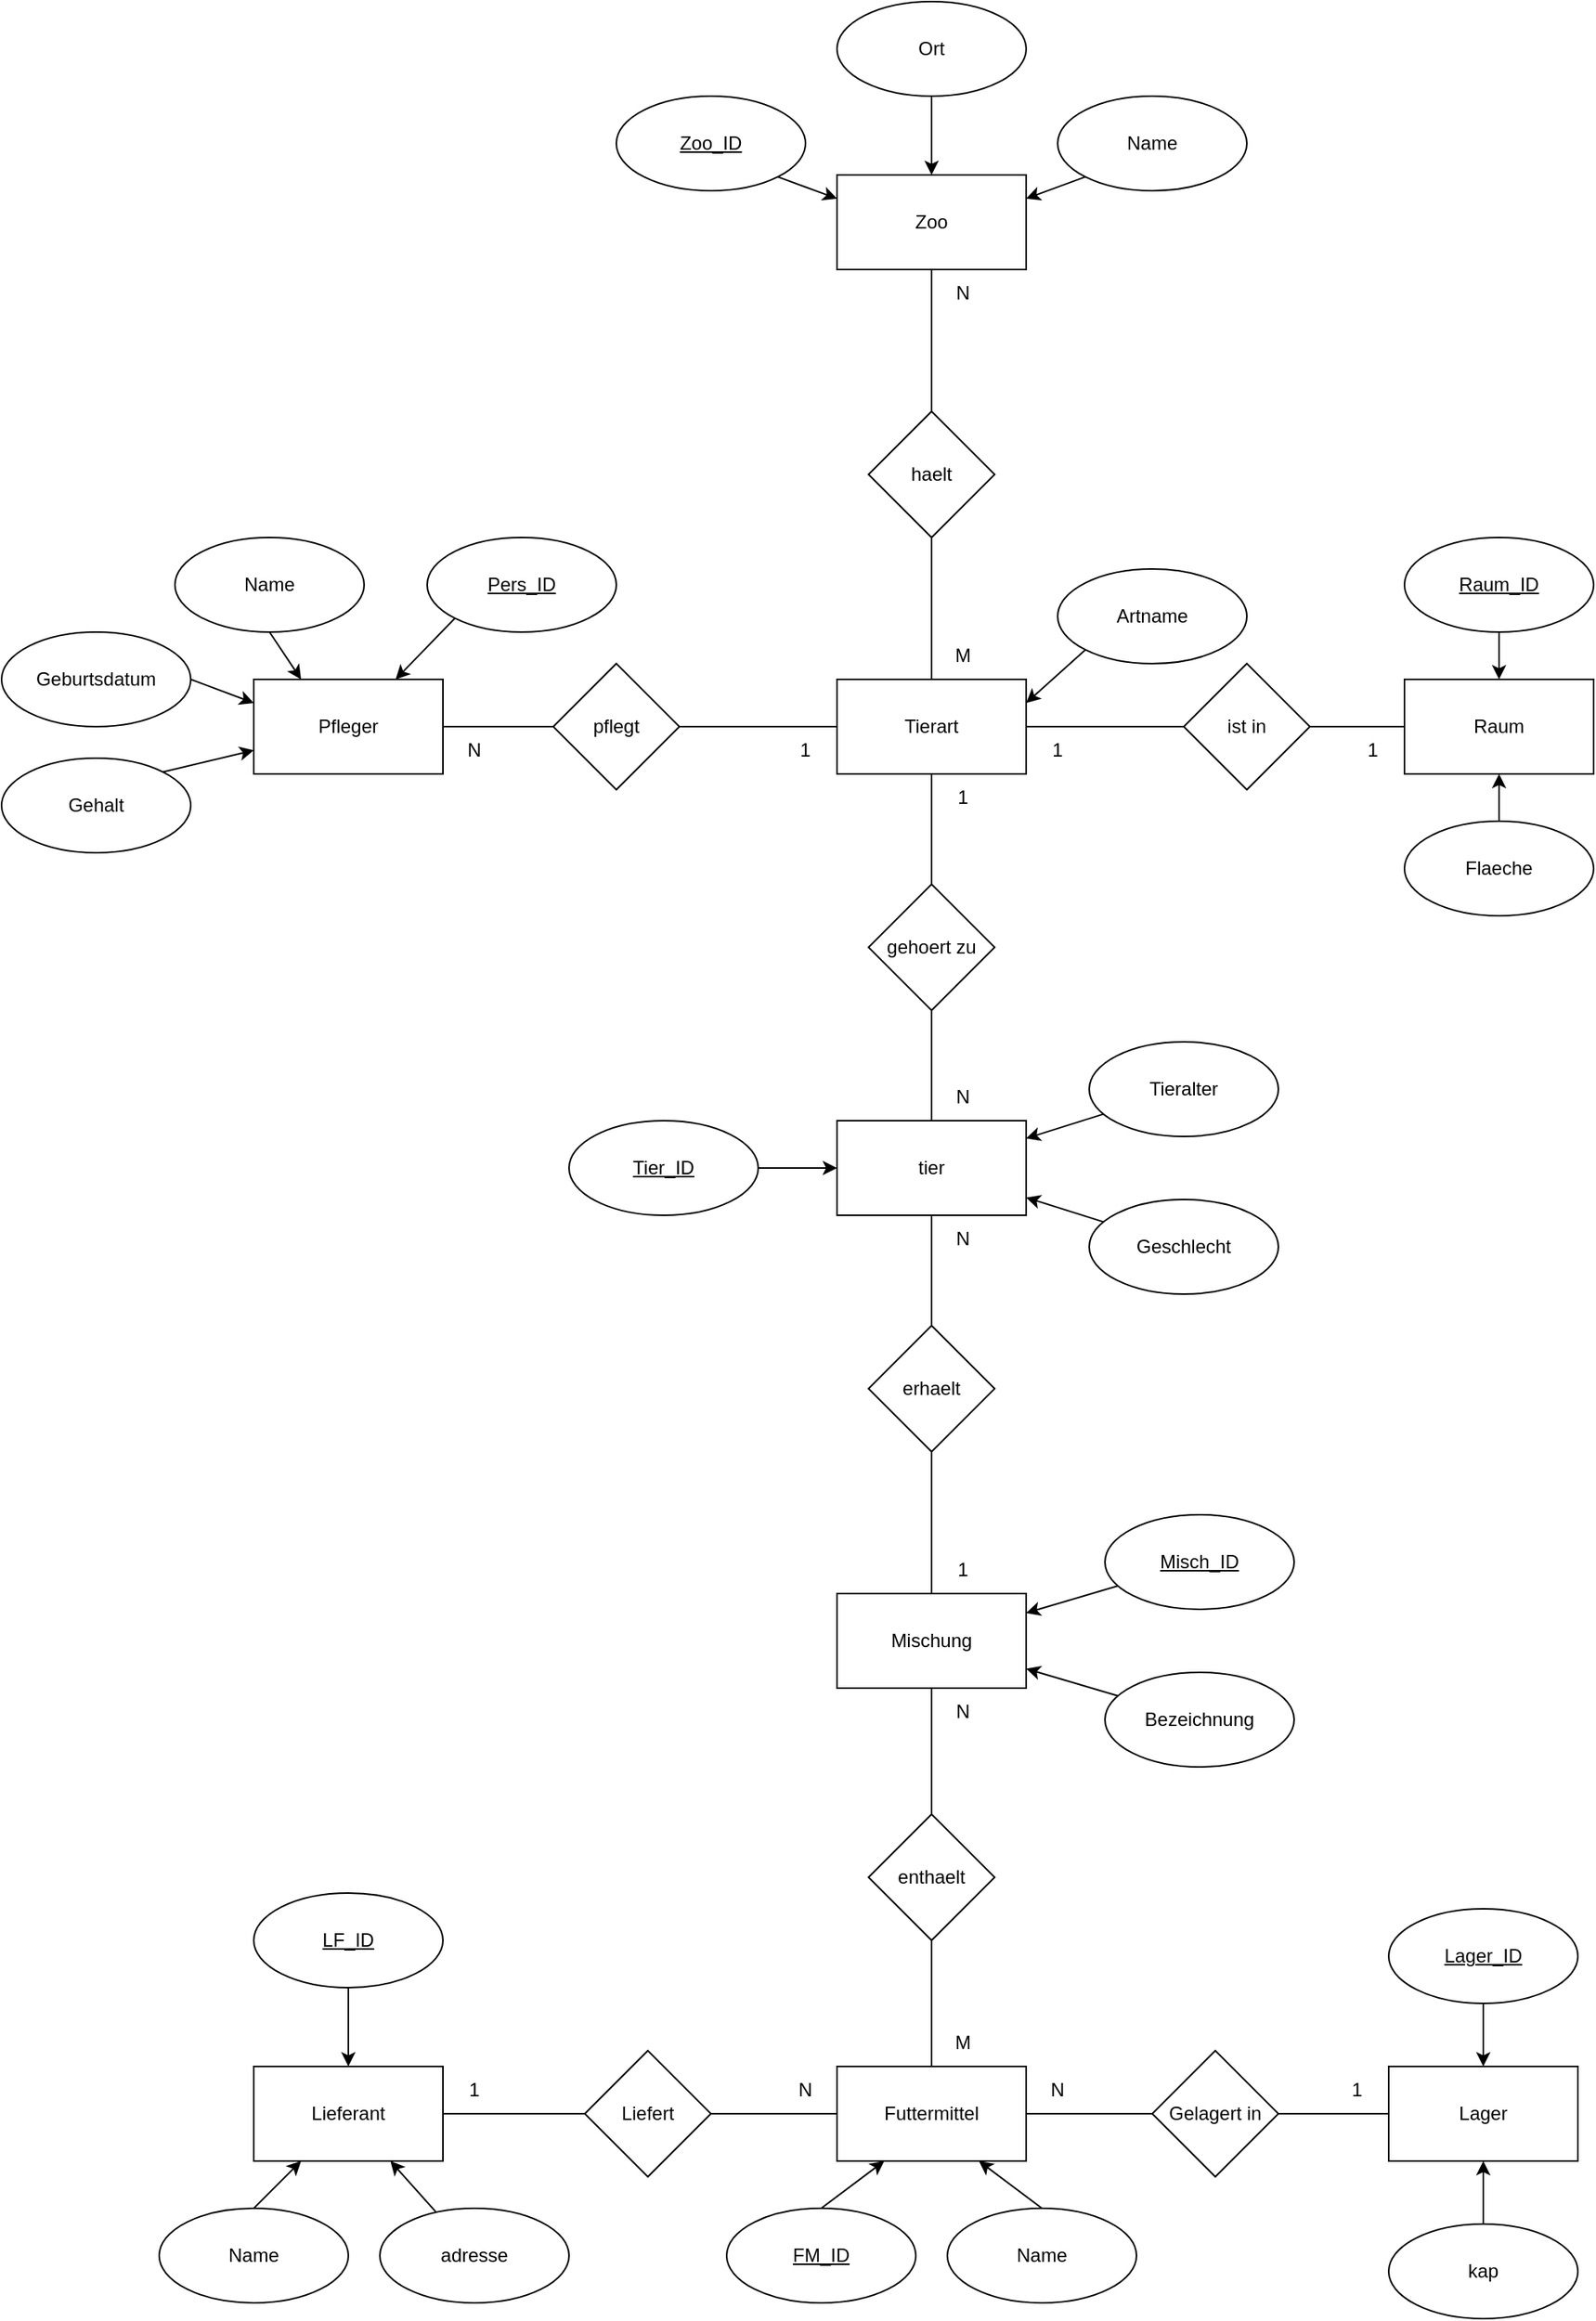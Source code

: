 <mxfile version="22.1.5" type="github">
  <diagram id="R2lEEEUBdFMjLlhIrx00" name="Page-1">
    <mxGraphModel dx="2781" dy="888" grid="1" gridSize="10" guides="1" tooltips="1" connect="1" arrows="1" fold="1" page="1" pageScale="1" pageWidth="850" pageHeight="1100" math="0" shadow="0" extFonts="Permanent Marker^https://fonts.googleapis.com/css?family=Permanent+Marker">
      <root>
        <mxCell id="0" />
        <mxCell id="1" parent="0" />
        <mxCell id="ToTtGPNyFrBChNgWNfNL-56" value="Zoo" style="rounded=0;whiteSpace=wrap;html=1;" vertex="1" parent="1">
          <mxGeometry x="330" y="410" width="120" height="60" as="geometry" />
        </mxCell>
        <mxCell id="ToTtGPNyFrBChNgWNfNL-62" style="edgeStyle=none;rounded=0;orthogonalLoop=1;jettySize=auto;html=1;exitX=1;exitY=1;exitDx=0;exitDy=0;entryX=0;entryY=0.25;entryDx=0;entryDy=0;" edge="1" parent="1" source="ToTtGPNyFrBChNgWNfNL-58" target="ToTtGPNyFrBChNgWNfNL-56">
          <mxGeometry relative="1" as="geometry" />
        </mxCell>
        <mxCell id="ToTtGPNyFrBChNgWNfNL-58" value="&lt;u&gt;Zoo_ID&lt;/u&gt;" style="ellipse;whiteSpace=wrap;html=1;" vertex="1" parent="1">
          <mxGeometry x="190" y="360" width="120" height="60" as="geometry" />
        </mxCell>
        <mxCell id="ToTtGPNyFrBChNgWNfNL-63" style="edgeStyle=none;rounded=0;orthogonalLoop=1;jettySize=auto;html=1;exitX=0;exitY=1;exitDx=0;exitDy=0;entryX=1;entryY=0.25;entryDx=0;entryDy=0;" edge="1" parent="1" source="ToTtGPNyFrBChNgWNfNL-59" target="ToTtGPNyFrBChNgWNfNL-56">
          <mxGeometry relative="1" as="geometry" />
        </mxCell>
        <mxCell id="ToTtGPNyFrBChNgWNfNL-59" value="Name" style="ellipse;whiteSpace=wrap;html=1;" vertex="1" parent="1">
          <mxGeometry x="470" y="360" width="120" height="60" as="geometry" />
        </mxCell>
        <mxCell id="ToTtGPNyFrBChNgWNfNL-61" style="edgeStyle=none;rounded=0;orthogonalLoop=1;jettySize=auto;html=1;exitX=0.5;exitY=1;exitDx=0;exitDy=0;entryX=0.5;entryY=0;entryDx=0;entryDy=0;" edge="1" parent="1" source="ToTtGPNyFrBChNgWNfNL-60" target="ToTtGPNyFrBChNgWNfNL-56">
          <mxGeometry relative="1" as="geometry" />
        </mxCell>
        <mxCell id="ToTtGPNyFrBChNgWNfNL-60" value="Ort" style="ellipse;whiteSpace=wrap;html=1;" vertex="1" parent="1">
          <mxGeometry x="330" y="300" width="120" height="60" as="geometry" />
        </mxCell>
        <mxCell id="ToTtGPNyFrBChNgWNfNL-68" value="haelt" style="rhombus;whiteSpace=wrap;html=1;rounded=0;" vertex="1" parent="1">
          <mxGeometry x="350" y="560" width="80" height="80" as="geometry" />
        </mxCell>
        <mxCell id="ToTtGPNyFrBChNgWNfNL-71" value="" style="endArrow=none;html=1;rounded=0;entryX=0.5;entryY=1;entryDx=0;entryDy=0;exitX=0.5;exitY=0;exitDx=0;exitDy=0;" edge="1" parent="1" source="ToTtGPNyFrBChNgWNfNL-68" target="ToTtGPNyFrBChNgWNfNL-56">
          <mxGeometry width="50" height="50" relative="1" as="geometry">
            <mxPoint x="460" y="550" as="sourcePoint" />
            <mxPoint x="390" y="520" as="targetPoint" />
          </mxGeometry>
        </mxCell>
        <mxCell id="ToTtGPNyFrBChNgWNfNL-72" value="Tierart" style="whiteSpace=wrap;html=1;rounded=0;" vertex="1" parent="1">
          <mxGeometry x="330" y="730" width="120" height="60" as="geometry" />
        </mxCell>
        <mxCell id="ToTtGPNyFrBChNgWNfNL-78" style="edgeStyle=none;rounded=0;orthogonalLoop=1;jettySize=auto;html=1;exitX=0;exitY=1;exitDx=0;exitDy=0;entryX=1;entryY=0.25;entryDx=0;entryDy=0;" edge="1" parent="1" source="ToTtGPNyFrBChNgWNfNL-76" target="ToTtGPNyFrBChNgWNfNL-72">
          <mxGeometry relative="1" as="geometry" />
        </mxCell>
        <mxCell id="ToTtGPNyFrBChNgWNfNL-76" value="Artname" style="ellipse;whiteSpace=wrap;html=1;" vertex="1" parent="1">
          <mxGeometry x="470" y="660" width="120" height="60" as="geometry" />
        </mxCell>
        <mxCell id="ToTtGPNyFrBChNgWNfNL-77" value="" style="endArrow=none;html=1;rounded=0;entryX=0.5;entryY=1;entryDx=0;entryDy=0;exitX=0.5;exitY=0;exitDx=0;exitDy=0;" edge="1" parent="1" source="ToTtGPNyFrBChNgWNfNL-72" target="ToTtGPNyFrBChNgWNfNL-68">
          <mxGeometry width="50" height="50" relative="1" as="geometry">
            <mxPoint x="270" y="760" as="sourcePoint" />
            <mxPoint x="270" y="670" as="targetPoint" />
          </mxGeometry>
        </mxCell>
        <mxCell id="ToTtGPNyFrBChNgWNfNL-79" value="ist in" style="rhombus;whiteSpace=wrap;html=1;rounded=0;" vertex="1" parent="1">
          <mxGeometry x="550" y="720" width="80" height="80" as="geometry" />
        </mxCell>
        <mxCell id="ToTtGPNyFrBChNgWNfNL-81" value="" style="endArrow=none;html=1;rounded=0;exitX=1;exitY=0.5;exitDx=0;exitDy=0;entryX=0;entryY=0.5;entryDx=0;entryDy=0;" edge="1" parent="1" source="ToTtGPNyFrBChNgWNfNL-72" target="ToTtGPNyFrBChNgWNfNL-79">
          <mxGeometry width="50" height="50" relative="1" as="geometry">
            <mxPoint x="500" y="790" as="sourcePoint" />
            <mxPoint x="550" y="740" as="targetPoint" />
          </mxGeometry>
        </mxCell>
        <mxCell id="ToTtGPNyFrBChNgWNfNL-82" value="Raum" style="whiteSpace=wrap;html=1;rounded=0;" vertex="1" parent="1">
          <mxGeometry x="690" y="730" width="120" height="60" as="geometry" />
        </mxCell>
        <mxCell id="ToTtGPNyFrBChNgWNfNL-85" style="edgeStyle=none;rounded=0;orthogonalLoop=1;jettySize=auto;html=1;exitX=0.5;exitY=1;exitDx=0;exitDy=0;entryX=0.5;entryY=0;entryDx=0;entryDy=0;" edge="1" parent="1" source="ToTtGPNyFrBChNgWNfNL-84" target="ToTtGPNyFrBChNgWNfNL-82">
          <mxGeometry relative="1" as="geometry" />
        </mxCell>
        <mxCell id="ToTtGPNyFrBChNgWNfNL-84" value="&lt;u&gt;Raum_ID&lt;/u&gt;" style="ellipse;whiteSpace=wrap;html=1;" vertex="1" parent="1">
          <mxGeometry x="690" y="640" width="120" height="60" as="geometry" />
        </mxCell>
        <mxCell id="ToTtGPNyFrBChNgWNfNL-87" style="edgeStyle=none;rounded=0;orthogonalLoop=1;jettySize=auto;html=1;exitX=0.5;exitY=0;exitDx=0;exitDy=0;entryX=0.5;entryY=1;entryDx=0;entryDy=0;" edge="1" parent="1" source="ToTtGPNyFrBChNgWNfNL-86" target="ToTtGPNyFrBChNgWNfNL-82">
          <mxGeometry relative="1" as="geometry" />
        </mxCell>
        <mxCell id="ToTtGPNyFrBChNgWNfNL-86" value="Flaeche" style="ellipse;whiteSpace=wrap;html=1;" vertex="1" parent="1">
          <mxGeometry x="690" y="820" width="120" height="60" as="geometry" />
        </mxCell>
        <mxCell id="ToTtGPNyFrBChNgWNfNL-88" value="pflegt" style="rhombus;whiteSpace=wrap;html=1;rounded=0;" vertex="1" parent="1">
          <mxGeometry x="150" y="720" width="80" height="80" as="geometry" />
        </mxCell>
        <mxCell id="ToTtGPNyFrBChNgWNfNL-90" value="Pfleger" style="whiteSpace=wrap;html=1;rounded=0;" vertex="1" parent="1">
          <mxGeometry x="-40" y="730" width="120" height="60" as="geometry" />
        </mxCell>
        <mxCell id="ToTtGPNyFrBChNgWNfNL-92" value="" style="endArrow=none;html=1;rounded=0;entryX=0;entryY=0.5;entryDx=0;entryDy=0;exitX=1;exitY=0.5;exitDx=0;exitDy=0;" edge="1" parent="1" source="ToTtGPNyFrBChNgWNfNL-88" target="ToTtGPNyFrBChNgWNfNL-72">
          <mxGeometry width="50" height="50" relative="1" as="geometry">
            <mxPoint x="280" y="770" as="sourcePoint" />
            <mxPoint x="280" y="680" as="targetPoint" />
          </mxGeometry>
        </mxCell>
        <mxCell id="ToTtGPNyFrBChNgWNfNL-93" value="" style="endArrow=none;html=1;rounded=0;entryX=0;entryY=0.5;entryDx=0;entryDy=0;exitX=1;exitY=0.5;exitDx=0;exitDy=0;" edge="1" parent="1" source="ToTtGPNyFrBChNgWNfNL-90" target="ToTtGPNyFrBChNgWNfNL-88">
          <mxGeometry width="50" height="50" relative="1" as="geometry">
            <mxPoint x="240" y="770" as="sourcePoint" />
            <mxPoint x="340" y="770" as="targetPoint" />
          </mxGeometry>
        </mxCell>
        <mxCell id="ToTtGPNyFrBChNgWNfNL-94" value="" style="endArrow=none;html=1;rounded=0;entryX=0;entryY=0.5;entryDx=0;entryDy=0;exitX=1;exitY=0.5;exitDx=0;exitDy=0;" edge="1" parent="1" source="ToTtGPNyFrBChNgWNfNL-79" target="ToTtGPNyFrBChNgWNfNL-82">
          <mxGeometry width="50" height="50" relative="1" as="geometry">
            <mxPoint x="375" y="820" as="sourcePoint" />
            <mxPoint x="475" y="820" as="targetPoint" />
          </mxGeometry>
        </mxCell>
        <mxCell id="ToTtGPNyFrBChNgWNfNL-96" style="edgeStyle=none;rounded=0;orthogonalLoop=1;jettySize=auto;html=1;exitX=0;exitY=1;exitDx=0;exitDy=0;entryX=0.75;entryY=0;entryDx=0;entryDy=0;" edge="1" parent="1" source="ToTtGPNyFrBChNgWNfNL-95" target="ToTtGPNyFrBChNgWNfNL-90">
          <mxGeometry relative="1" as="geometry" />
        </mxCell>
        <mxCell id="ToTtGPNyFrBChNgWNfNL-95" value="&lt;u&gt;Pers_ID&lt;/u&gt;" style="ellipse;whiteSpace=wrap;html=1;" vertex="1" parent="1">
          <mxGeometry x="70" y="640" width="120" height="60" as="geometry" />
        </mxCell>
        <mxCell id="ToTtGPNyFrBChNgWNfNL-98" style="edgeStyle=none;rounded=0;orthogonalLoop=1;jettySize=auto;html=1;exitX=0.5;exitY=1;exitDx=0;exitDy=0;entryX=0.25;entryY=0;entryDx=0;entryDy=0;" edge="1" parent="1" source="ToTtGPNyFrBChNgWNfNL-97" target="ToTtGPNyFrBChNgWNfNL-90">
          <mxGeometry relative="1" as="geometry" />
        </mxCell>
        <mxCell id="ToTtGPNyFrBChNgWNfNL-97" value="Name" style="ellipse;whiteSpace=wrap;html=1;" vertex="1" parent="1">
          <mxGeometry x="-90" y="640" width="120" height="60" as="geometry" />
        </mxCell>
        <mxCell id="ToTtGPNyFrBChNgWNfNL-103" style="edgeStyle=none;rounded=0;orthogonalLoop=1;jettySize=auto;html=1;exitX=1;exitY=0.5;exitDx=0;exitDy=0;entryX=0;entryY=0.25;entryDx=0;entryDy=0;" edge="1" parent="1" source="ToTtGPNyFrBChNgWNfNL-99" target="ToTtGPNyFrBChNgWNfNL-90">
          <mxGeometry relative="1" as="geometry" />
        </mxCell>
        <mxCell id="ToTtGPNyFrBChNgWNfNL-99" value="Geburtsdatum" style="ellipse;whiteSpace=wrap;html=1;" vertex="1" parent="1">
          <mxGeometry x="-200" y="700" width="120" height="60" as="geometry" />
        </mxCell>
        <mxCell id="ToTtGPNyFrBChNgWNfNL-104" style="edgeStyle=none;rounded=0;orthogonalLoop=1;jettySize=auto;html=1;exitX=1;exitY=0;exitDx=0;exitDy=0;entryX=0;entryY=0.75;entryDx=0;entryDy=0;" edge="1" parent="1" source="ToTtGPNyFrBChNgWNfNL-101" target="ToTtGPNyFrBChNgWNfNL-90">
          <mxGeometry relative="1" as="geometry" />
        </mxCell>
        <mxCell id="ToTtGPNyFrBChNgWNfNL-101" value="Gehalt" style="ellipse;whiteSpace=wrap;html=1;" vertex="1" parent="1">
          <mxGeometry x="-200" y="780" width="120" height="60" as="geometry" />
        </mxCell>
        <mxCell id="ToTtGPNyFrBChNgWNfNL-105" value="gehoert zu" style="rhombus;whiteSpace=wrap;html=1;rounded=0;" vertex="1" parent="1">
          <mxGeometry x="350" y="860" width="80" height="80" as="geometry" />
        </mxCell>
        <mxCell id="ToTtGPNyFrBChNgWNfNL-107" value="" style="endArrow=none;html=1;rounded=0;entryX=0.5;entryY=1;entryDx=0;entryDy=0;exitX=0.5;exitY=0;exitDx=0;exitDy=0;" edge="1" parent="1" source="ToTtGPNyFrBChNgWNfNL-105" target="ToTtGPNyFrBChNgWNfNL-72">
          <mxGeometry width="50" height="50" relative="1" as="geometry">
            <mxPoint x="360" y="860" as="sourcePoint" />
            <mxPoint x="410" y="810" as="targetPoint" />
          </mxGeometry>
        </mxCell>
        <mxCell id="ToTtGPNyFrBChNgWNfNL-108" value="tier" style="whiteSpace=wrap;html=1;rounded=0;" vertex="1" parent="1">
          <mxGeometry x="330" y="1010" width="120" height="60" as="geometry" />
        </mxCell>
        <mxCell id="ToTtGPNyFrBChNgWNfNL-153" value="" style="edgeStyle=none;rounded=0;orthogonalLoop=1;jettySize=auto;html=1;" edge="1" parent="1" source="ToTtGPNyFrBChNgWNfNL-109" target="ToTtGPNyFrBChNgWNfNL-108">
          <mxGeometry relative="1" as="geometry" />
        </mxCell>
        <mxCell id="ToTtGPNyFrBChNgWNfNL-109" value="Tieralter" style="ellipse;whiteSpace=wrap;html=1;" vertex="1" parent="1">
          <mxGeometry x="490" y="960" width="120" height="60" as="geometry" />
        </mxCell>
        <mxCell id="ToTtGPNyFrBChNgWNfNL-154" value="" style="edgeStyle=none;rounded=0;orthogonalLoop=1;jettySize=auto;html=1;" edge="1" parent="1" source="ToTtGPNyFrBChNgWNfNL-110" target="ToTtGPNyFrBChNgWNfNL-108">
          <mxGeometry relative="1" as="geometry" />
        </mxCell>
        <mxCell id="ToTtGPNyFrBChNgWNfNL-110" value="Geschlecht" style="ellipse;whiteSpace=wrap;html=1;" vertex="1" parent="1">
          <mxGeometry x="490" y="1060" width="120" height="60" as="geometry" />
        </mxCell>
        <mxCell id="ToTtGPNyFrBChNgWNfNL-150" style="edgeStyle=none;rounded=0;orthogonalLoop=1;jettySize=auto;html=1;exitX=1;exitY=0.5;exitDx=0;exitDy=0;entryX=0;entryY=0.5;entryDx=0;entryDy=0;" edge="1" parent="1" source="ToTtGPNyFrBChNgWNfNL-111" target="ToTtGPNyFrBChNgWNfNL-108">
          <mxGeometry relative="1" as="geometry" />
        </mxCell>
        <mxCell id="ToTtGPNyFrBChNgWNfNL-111" value="&lt;u&gt;Tier_ID&lt;/u&gt;" style="ellipse;whiteSpace=wrap;html=1;" vertex="1" parent="1">
          <mxGeometry x="160" y="1010" width="120" height="60" as="geometry" />
        </mxCell>
        <mxCell id="ToTtGPNyFrBChNgWNfNL-112" value="erhaelt" style="rhombus;whiteSpace=wrap;html=1;rounded=0;" vertex="1" parent="1">
          <mxGeometry x="350" y="1140" width="80" height="80" as="geometry" />
        </mxCell>
        <mxCell id="ToTtGPNyFrBChNgWNfNL-113" value="Mischung" style="whiteSpace=wrap;html=1;rounded=0;" vertex="1" parent="1">
          <mxGeometry x="330" y="1310" width="120" height="60" as="geometry" />
        </mxCell>
        <mxCell id="ToTtGPNyFrBChNgWNfNL-156" value="" style="edgeStyle=none;rounded=0;orthogonalLoop=1;jettySize=auto;html=1;" edge="1" parent="1" source="ToTtGPNyFrBChNgWNfNL-114" target="ToTtGPNyFrBChNgWNfNL-113">
          <mxGeometry relative="1" as="geometry" />
        </mxCell>
        <mxCell id="ToTtGPNyFrBChNgWNfNL-114" value="&lt;u&gt;Misch_ID&lt;/u&gt;" style="ellipse;whiteSpace=wrap;html=1;" vertex="1" parent="1">
          <mxGeometry x="500" y="1260" width="120" height="60" as="geometry" />
        </mxCell>
        <mxCell id="ToTtGPNyFrBChNgWNfNL-155" value="" style="edgeStyle=none;rounded=0;orthogonalLoop=1;jettySize=auto;html=1;" edge="1" parent="1" source="ToTtGPNyFrBChNgWNfNL-115" target="ToTtGPNyFrBChNgWNfNL-113">
          <mxGeometry relative="1" as="geometry" />
        </mxCell>
        <mxCell id="ToTtGPNyFrBChNgWNfNL-115" value="Bezeichnung" style="ellipse;whiteSpace=wrap;html=1;" vertex="1" parent="1">
          <mxGeometry x="500" y="1360" width="120" height="60" as="geometry" />
        </mxCell>
        <mxCell id="ToTtGPNyFrBChNgWNfNL-116" value="Gelagert in" style="rhombus;whiteSpace=wrap;html=1;rounded=0;" vertex="1" parent="1">
          <mxGeometry x="530" y="1600" width="80" height="80" as="geometry" />
        </mxCell>
        <mxCell id="ToTtGPNyFrBChNgWNfNL-117" value="Futtermittel" style="whiteSpace=wrap;html=1;rounded=0;" vertex="1" parent="1">
          <mxGeometry x="330" y="1610" width="120" height="60" as="geometry" />
        </mxCell>
        <mxCell id="ToTtGPNyFrBChNgWNfNL-118" value="enthaelt" style="rhombus;whiteSpace=wrap;html=1;rounded=0;" vertex="1" parent="1">
          <mxGeometry x="350" y="1450" width="80" height="80" as="geometry" />
        </mxCell>
        <mxCell id="ToTtGPNyFrBChNgWNfNL-119" value="Liefert" style="rhombus;whiteSpace=wrap;html=1;rounded=0;" vertex="1" parent="1">
          <mxGeometry x="170" y="1600" width="80" height="80" as="geometry" />
        </mxCell>
        <mxCell id="ToTtGPNyFrBChNgWNfNL-120" value="Lieferant" style="whiteSpace=wrap;html=1;rounded=0;" vertex="1" parent="1">
          <mxGeometry x="-40" y="1610" width="120" height="60" as="geometry" />
        </mxCell>
        <mxCell id="ToTtGPNyFrBChNgWNfNL-121" value="Lager" style="whiteSpace=wrap;html=1;rounded=0;" vertex="1" parent="1">
          <mxGeometry x="680" y="1610" width="120" height="60" as="geometry" />
        </mxCell>
        <mxCell id="ToTtGPNyFrBChNgWNfNL-134" style="edgeStyle=none;rounded=0;orthogonalLoop=1;jettySize=auto;html=1;exitX=0.5;exitY=1;exitDx=0;exitDy=0;entryX=0.5;entryY=0;entryDx=0;entryDy=0;" edge="1" parent="1" source="ToTtGPNyFrBChNgWNfNL-122" target="ToTtGPNyFrBChNgWNfNL-120">
          <mxGeometry relative="1" as="geometry" />
        </mxCell>
        <mxCell id="ToTtGPNyFrBChNgWNfNL-122" value="&lt;u&gt;LF_ID&lt;/u&gt;" style="ellipse;whiteSpace=wrap;html=1;" vertex="1" parent="1">
          <mxGeometry x="-40" y="1500" width="120" height="60" as="geometry" />
        </mxCell>
        <mxCell id="ToTtGPNyFrBChNgWNfNL-135" style="edgeStyle=none;rounded=0;orthogonalLoop=1;jettySize=auto;html=1;exitX=0.5;exitY=0;exitDx=0;exitDy=0;entryX=0.25;entryY=1;entryDx=0;entryDy=0;" edge="1" parent="1" source="ToTtGPNyFrBChNgWNfNL-123" target="ToTtGPNyFrBChNgWNfNL-120">
          <mxGeometry relative="1" as="geometry">
            <mxPoint x="-60" y="1700" as="sourcePoint" />
          </mxGeometry>
        </mxCell>
        <mxCell id="ToTtGPNyFrBChNgWNfNL-123" value="Name" style="ellipse;whiteSpace=wrap;html=1;" vertex="1" parent="1">
          <mxGeometry x="-100" y="1700" width="120" height="60" as="geometry" />
        </mxCell>
        <mxCell id="ToTtGPNyFrBChNgWNfNL-136" value="" style="edgeStyle=none;rounded=0;orthogonalLoop=1;jettySize=auto;html=1;" edge="1" parent="1" source="ToTtGPNyFrBChNgWNfNL-124" target="ToTtGPNyFrBChNgWNfNL-120">
          <mxGeometry relative="1" as="geometry" />
        </mxCell>
        <mxCell id="ToTtGPNyFrBChNgWNfNL-124" value="adresse" style="ellipse;whiteSpace=wrap;html=1;" vertex="1" parent="1">
          <mxGeometry x="40" y="1700" width="120" height="60" as="geometry" />
        </mxCell>
        <mxCell id="ToTtGPNyFrBChNgWNfNL-137" style="edgeStyle=none;rounded=0;orthogonalLoop=1;jettySize=auto;html=1;exitX=0.5;exitY=0;exitDx=0;exitDy=0;entryX=0.25;entryY=1;entryDx=0;entryDy=0;" edge="1" parent="1" source="ToTtGPNyFrBChNgWNfNL-125" target="ToTtGPNyFrBChNgWNfNL-117">
          <mxGeometry relative="1" as="geometry" />
        </mxCell>
        <mxCell id="ToTtGPNyFrBChNgWNfNL-125" value="&lt;u&gt;FM_ID&lt;/u&gt;" style="ellipse;whiteSpace=wrap;html=1;" vertex="1" parent="1">
          <mxGeometry x="260" y="1700" width="120" height="60" as="geometry" />
        </mxCell>
        <mxCell id="ToTtGPNyFrBChNgWNfNL-138" style="edgeStyle=none;rounded=0;orthogonalLoop=1;jettySize=auto;html=1;exitX=0.5;exitY=0;exitDx=0;exitDy=0;entryX=0.75;entryY=1;entryDx=0;entryDy=0;" edge="1" parent="1" source="ToTtGPNyFrBChNgWNfNL-126" target="ToTtGPNyFrBChNgWNfNL-117">
          <mxGeometry relative="1" as="geometry" />
        </mxCell>
        <mxCell id="ToTtGPNyFrBChNgWNfNL-126" value="Name" style="ellipse;whiteSpace=wrap;html=1;" vertex="1" parent="1">
          <mxGeometry x="400" y="1700" width="120" height="60" as="geometry" />
        </mxCell>
        <mxCell id="ToTtGPNyFrBChNgWNfNL-142" style="edgeStyle=none;rounded=0;orthogonalLoop=1;jettySize=auto;html=1;exitX=0.5;exitY=1;exitDx=0;exitDy=0;entryX=0.5;entryY=0;entryDx=0;entryDy=0;" edge="1" parent="1" source="ToTtGPNyFrBChNgWNfNL-127" target="ToTtGPNyFrBChNgWNfNL-121">
          <mxGeometry relative="1" as="geometry" />
        </mxCell>
        <mxCell id="ToTtGPNyFrBChNgWNfNL-127" value="&lt;u&gt;Lager_ID&lt;/u&gt;" style="ellipse;whiteSpace=wrap;html=1;" vertex="1" parent="1">
          <mxGeometry x="680" y="1510" width="120" height="60" as="geometry" />
        </mxCell>
        <mxCell id="ToTtGPNyFrBChNgWNfNL-141" style="edgeStyle=none;rounded=0;orthogonalLoop=1;jettySize=auto;html=1;exitX=0.5;exitY=0;exitDx=0;exitDy=0;entryX=0.5;entryY=1;entryDx=0;entryDy=0;" edge="1" parent="1" source="ToTtGPNyFrBChNgWNfNL-128" target="ToTtGPNyFrBChNgWNfNL-121">
          <mxGeometry relative="1" as="geometry" />
        </mxCell>
        <mxCell id="ToTtGPNyFrBChNgWNfNL-128" value="kap" style="ellipse;whiteSpace=wrap;html=1;" vertex="1" parent="1">
          <mxGeometry x="680" y="1710" width="120" height="60" as="geometry" />
        </mxCell>
        <mxCell id="ToTtGPNyFrBChNgWNfNL-129" value="" style="endArrow=none;html=1;rounded=0;entryX=0;entryY=0.5;entryDx=0;entryDy=0;exitX=1;exitY=0.5;exitDx=0;exitDy=0;" edge="1" parent="1" source="ToTtGPNyFrBChNgWNfNL-116" target="ToTtGPNyFrBChNgWNfNL-121">
          <mxGeometry width="50" height="50" relative="1" as="geometry">
            <mxPoint x="630" y="1620" as="sourcePoint" />
            <mxPoint x="580" y="1590" as="targetPoint" />
          </mxGeometry>
        </mxCell>
        <mxCell id="ToTtGPNyFrBChNgWNfNL-130" value="" style="endArrow=none;html=1;rounded=0;entryX=0;entryY=0.5;entryDx=0;entryDy=0;exitX=1;exitY=0.5;exitDx=0;exitDy=0;" edge="1" parent="1" source="ToTtGPNyFrBChNgWNfNL-117" target="ToTtGPNyFrBChNgWNfNL-116">
          <mxGeometry width="50" height="50" relative="1" as="geometry">
            <mxPoint x="540" y="1650" as="sourcePoint" />
            <mxPoint x="570" y="1610" as="targetPoint" />
          </mxGeometry>
        </mxCell>
        <mxCell id="ToTtGPNyFrBChNgWNfNL-131" value="" style="endArrow=none;html=1;rounded=0;entryX=0;entryY=0.5;entryDx=0;entryDy=0;exitX=1;exitY=0.5;exitDx=0;exitDy=0;" edge="1" parent="1" source="ToTtGPNyFrBChNgWNfNL-119" target="ToTtGPNyFrBChNgWNfNL-117">
          <mxGeometry width="50" height="50" relative="1" as="geometry">
            <mxPoint x="270" y="1630" as="sourcePoint" />
            <mxPoint x="320" y="1630" as="targetPoint" />
          </mxGeometry>
        </mxCell>
        <mxCell id="ToTtGPNyFrBChNgWNfNL-132" value="" style="endArrow=none;html=1;rounded=0;entryX=0;entryY=0.5;entryDx=0;entryDy=0;exitX=1;exitY=0.5;exitDx=0;exitDy=0;" edge="1" parent="1" source="ToTtGPNyFrBChNgWNfNL-120" target="ToTtGPNyFrBChNgWNfNL-119">
          <mxGeometry width="50" height="50" relative="1" as="geometry">
            <mxPoint x="110" y="1620" as="sourcePoint" />
            <mxPoint x="160" y="1639.5" as="targetPoint" />
          </mxGeometry>
        </mxCell>
        <mxCell id="ToTtGPNyFrBChNgWNfNL-139" value="" style="endArrow=none;html=1;rounded=0;entryX=0.5;entryY=1;entryDx=0;entryDy=0;exitX=0.5;exitY=0;exitDx=0;exitDy=0;" edge="1" parent="1" source="ToTtGPNyFrBChNgWNfNL-117" target="ToTtGPNyFrBChNgWNfNL-118">
          <mxGeometry width="50" height="50" relative="1" as="geometry">
            <mxPoint x="280" y="1580" as="sourcePoint" />
            <mxPoint x="360" y="1580" as="targetPoint" />
          </mxGeometry>
        </mxCell>
        <mxCell id="ToTtGPNyFrBChNgWNfNL-140" value="" style="endArrow=none;html=1;rounded=0;entryX=0.5;entryY=1;entryDx=0;entryDy=0;exitX=0.5;exitY=0;exitDx=0;exitDy=0;" edge="1" parent="1" source="ToTtGPNyFrBChNgWNfNL-118" target="ToTtGPNyFrBChNgWNfNL-113">
          <mxGeometry width="50" height="50" relative="1" as="geometry">
            <mxPoint x="439" y="1460" as="sourcePoint" />
            <mxPoint x="439" y="1380" as="targetPoint" />
          </mxGeometry>
        </mxCell>
        <mxCell id="ToTtGPNyFrBChNgWNfNL-146" value="" style="endArrow=none;html=1;rounded=0;entryX=0.5;entryY=1;entryDx=0;entryDy=0;exitX=0.5;exitY=0;exitDx=0;exitDy=0;" edge="1" parent="1" source="ToTtGPNyFrBChNgWNfNL-113" target="ToTtGPNyFrBChNgWNfNL-112">
          <mxGeometry width="50" height="50" relative="1" as="geometry">
            <mxPoint x="400" y="1460" as="sourcePoint" />
            <mxPoint x="400" y="1380" as="targetPoint" />
          </mxGeometry>
        </mxCell>
        <mxCell id="ToTtGPNyFrBChNgWNfNL-148" value="" style="endArrow=none;html=1;rounded=0;entryX=0.5;entryY=1;entryDx=0;entryDy=0;exitX=0.5;exitY=0;exitDx=0;exitDy=0;" edge="1" parent="1" source="ToTtGPNyFrBChNgWNfNL-112" target="ToTtGPNyFrBChNgWNfNL-108">
          <mxGeometry width="50" height="50" relative="1" as="geometry">
            <mxPoint x="460" y="1130" as="sourcePoint" />
            <mxPoint x="410" y="1240" as="targetPoint" />
          </mxGeometry>
        </mxCell>
        <mxCell id="ToTtGPNyFrBChNgWNfNL-149" value="" style="endArrow=none;html=1;rounded=0;entryX=0.5;entryY=1;entryDx=0;entryDy=0;exitX=0.5;exitY=0;exitDx=0;exitDy=0;" edge="1" parent="1" source="ToTtGPNyFrBChNgWNfNL-108" target="ToTtGPNyFrBChNgWNfNL-105">
          <mxGeometry width="50" height="50" relative="1" as="geometry">
            <mxPoint x="400" y="1170" as="sourcePoint" />
            <mxPoint x="390" y="960" as="targetPoint" />
          </mxGeometry>
        </mxCell>
        <mxCell id="ToTtGPNyFrBChNgWNfNL-157" value="N" style="text;html=1;strokeColor=none;fillColor=none;align=center;verticalAlign=middle;whiteSpace=wrap;rounded=0;" vertex="1" parent="1">
          <mxGeometry x="390" y="470" width="40" height="30" as="geometry" />
        </mxCell>
        <mxCell id="ToTtGPNyFrBChNgWNfNL-158" value="N" style="text;html=1;strokeColor=none;fillColor=none;align=center;verticalAlign=middle;whiteSpace=wrap;rounded=0;" vertex="1" parent="1">
          <mxGeometry x="80" y="760" width="40" height="30" as="geometry" />
        </mxCell>
        <mxCell id="ToTtGPNyFrBChNgWNfNL-159" value="N" style="text;html=1;strokeColor=none;fillColor=none;align=center;verticalAlign=middle;whiteSpace=wrap;rounded=0;" vertex="1" parent="1">
          <mxGeometry x="390" y="980" width="40" height="30" as="geometry" />
        </mxCell>
        <mxCell id="ToTtGPNyFrBChNgWNfNL-160" value="N" style="text;html=1;strokeColor=none;fillColor=none;align=center;verticalAlign=middle;whiteSpace=wrap;rounded=0;" vertex="1" parent="1">
          <mxGeometry x="390" y="1070" width="40" height="30" as="geometry" />
        </mxCell>
        <mxCell id="ToTtGPNyFrBChNgWNfNL-161" value="N" style="text;html=1;strokeColor=none;fillColor=none;align=center;verticalAlign=middle;whiteSpace=wrap;rounded=0;" vertex="1" parent="1">
          <mxGeometry x="390" y="1370" width="40" height="30" as="geometry" />
        </mxCell>
        <mxCell id="ToTtGPNyFrBChNgWNfNL-162" value="N" style="text;html=1;strokeColor=none;fillColor=none;align=center;verticalAlign=middle;whiteSpace=wrap;rounded=0;" vertex="1" parent="1">
          <mxGeometry x="450" y="1610" width="40" height="30" as="geometry" />
        </mxCell>
        <mxCell id="ToTtGPNyFrBChNgWNfNL-163" value="N" style="text;html=1;strokeColor=none;fillColor=none;align=center;verticalAlign=middle;whiteSpace=wrap;rounded=0;" vertex="1" parent="1">
          <mxGeometry x="290" y="1610" width="40" height="30" as="geometry" />
        </mxCell>
        <mxCell id="ToTtGPNyFrBChNgWNfNL-164" value="M" style="text;html=1;strokeColor=none;fillColor=none;align=center;verticalAlign=middle;whiteSpace=wrap;rounded=0;" vertex="1" parent="1">
          <mxGeometry x="390" y="1580" width="40" height="30" as="geometry" />
        </mxCell>
        <mxCell id="ToTtGPNyFrBChNgWNfNL-165" value="M" style="text;html=1;strokeColor=none;fillColor=none;align=center;verticalAlign=middle;whiteSpace=wrap;rounded=0;" vertex="1" parent="1">
          <mxGeometry x="390" y="700" width="40" height="30" as="geometry" />
        </mxCell>
        <mxCell id="ToTtGPNyFrBChNgWNfNL-166" value="1" style="text;html=1;strokeColor=none;fillColor=none;align=center;verticalAlign=middle;whiteSpace=wrap;rounded=0;" vertex="1" parent="1">
          <mxGeometry x="290" y="760" width="40" height="30" as="geometry" />
        </mxCell>
        <mxCell id="ToTtGPNyFrBChNgWNfNL-167" value="1" style="text;html=1;strokeColor=none;fillColor=none;align=center;verticalAlign=middle;whiteSpace=wrap;rounded=0;" vertex="1" parent="1">
          <mxGeometry x="650" y="760" width="40" height="30" as="geometry" />
        </mxCell>
        <mxCell id="ToTtGPNyFrBChNgWNfNL-168" value="1" style="text;html=1;strokeColor=none;fillColor=none;align=center;verticalAlign=middle;whiteSpace=wrap;rounded=0;" vertex="1" parent="1">
          <mxGeometry x="450" y="760" width="40" height="30" as="geometry" />
        </mxCell>
        <mxCell id="ToTtGPNyFrBChNgWNfNL-169" value="1" style="text;html=1;strokeColor=none;fillColor=none;align=center;verticalAlign=middle;whiteSpace=wrap;rounded=0;" vertex="1" parent="1">
          <mxGeometry x="390" y="790" width="40" height="30" as="geometry" />
        </mxCell>
        <mxCell id="ToTtGPNyFrBChNgWNfNL-170" value="1" style="text;html=1;strokeColor=none;fillColor=none;align=center;verticalAlign=middle;whiteSpace=wrap;rounded=0;" vertex="1" parent="1">
          <mxGeometry x="390" y="1280" width="40" height="30" as="geometry" />
        </mxCell>
        <mxCell id="ToTtGPNyFrBChNgWNfNL-171" value="1" style="text;html=1;strokeColor=none;fillColor=none;align=center;verticalAlign=middle;whiteSpace=wrap;rounded=0;" vertex="1" parent="1">
          <mxGeometry x="640" y="1610" width="40" height="30" as="geometry" />
        </mxCell>
        <mxCell id="ToTtGPNyFrBChNgWNfNL-172" value="1" style="text;html=1;strokeColor=none;fillColor=none;align=center;verticalAlign=middle;whiteSpace=wrap;rounded=0;" vertex="1" parent="1">
          <mxGeometry x="80" y="1610" width="40" height="30" as="geometry" />
        </mxCell>
      </root>
    </mxGraphModel>
  </diagram>
</mxfile>
